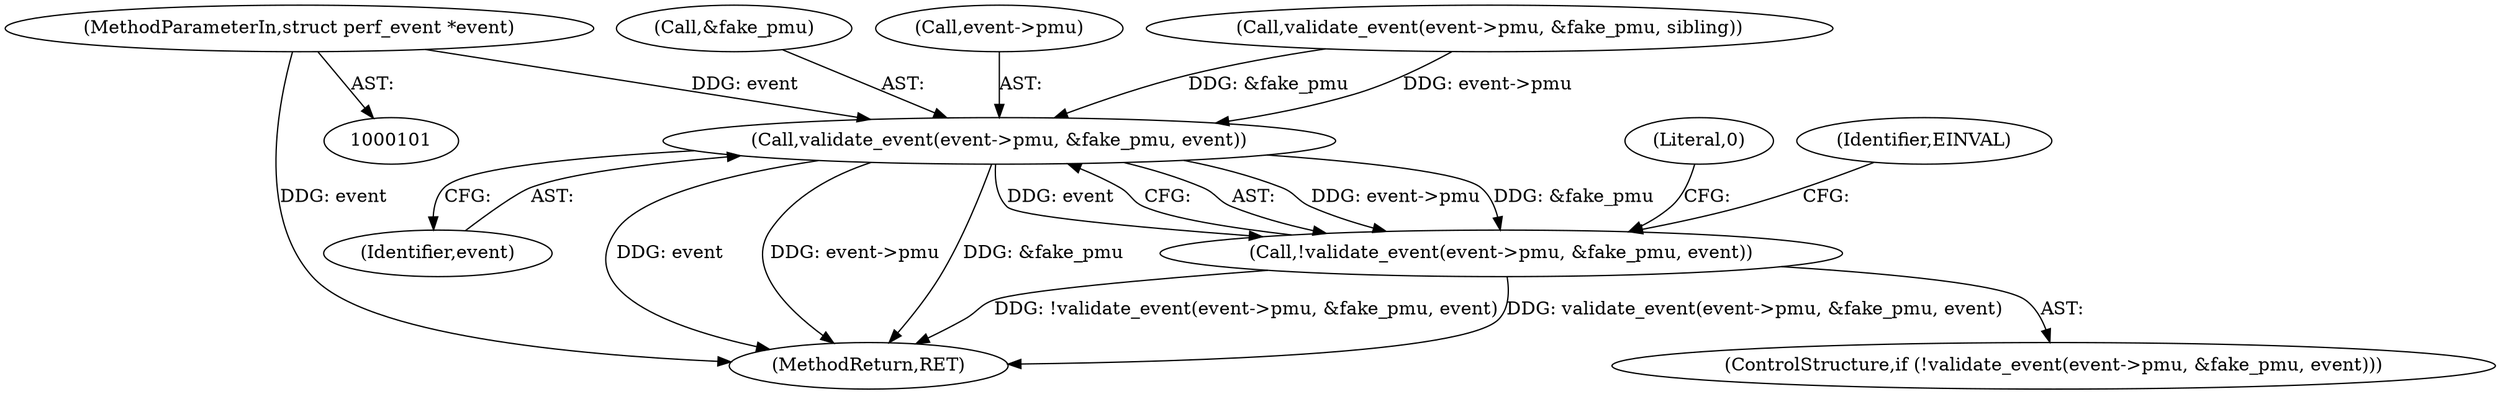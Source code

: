 digraph "0_linux_8fff105e13041e49b82f92eef034f363a6b1c071_0@pointer" {
"1000102" [label="(MethodParameterIn,struct perf_event *event)"];
"1000152" [label="(Call,validate_event(event->pmu, &fake_pmu, event))"];
"1000151" [label="(Call,!validate_event(event->pmu, &fake_pmu, event))"];
"1000158" [label="(Identifier,event)"];
"1000156" [label="(Call,&fake_pmu)"];
"1000163" [label="(Literal,0)"];
"1000150" [label="(ControlStructure,if (!validate_event(event->pmu, &fake_pmu, event)))"];
"1000102" [label="(MethodParameterIn,struct perf_event *event)"];
"1000153" [label="(Call,event->pmu)"];
"1000164" [label="(MethodReturn,RET)"];
"1000140" [label="(Call,validate_event(event->pmu, &fake_pmu, sibling))"];
"1000152" [label="(Call,validate_event(event->pmu, &fake_pmu, event))"];
"1000151" [label="(Call,!validate_event(event->pmu, &fake_pmu, event))"];
"1000161" [label="(Identifier,EINVAL)"];
"1000102" -> "1000101"  [label="AST: "];
"1000102" -> "1000164"  [label="DDG: event"];
"1000102" -> "1000152"  [label="DDG: event"];
"1000152" -> "1000151"  [label="AST: "];
"1000152" -> "1000158"  [label="CFG: "];
"1000153" -> "1000152"  [label="AST: "];
"1000156" -> "1000152"  [label="AST: "];
"1000158" -> "1000152"  [label="AST: "];
"1000151" -> "1000152"  [label="CFG: "];
"1000152" -> "1000164"  [label="DDG: event"];
"1000152" -> "1000164"  [label="DDG: event->pmu"];
"1000152" -> "1000164"  [label="DDG: &fake_pmu"];
"1000152" -> "1000151"  [label="DDG: event->pmu"];
"1000152" -> "1000151"  [label="DDG: &fake_pmu"];
"1000152" -> "1000151"  [label="DDG: event"];
"1000140" -> "1000152"  [label="DDG: event->pmu"];
"1000140" -> "1000152"  [label="DDG: &fake_pmu"];
"1000151" -> "1000150"  [label="AST: "];
"1000161" -> "1000151"  [label="CFG: "];
"1000163" -> "1000151"  [label="CFG: "];
"1000151" -> "1000164"  [label="DDG: !validate_event(event->pmu, &fake_pmu, event)"];
"1000151" -> "1000164"  [label="DDG: validate_event(event->pmu, &fake_pmu, event)"];
}
